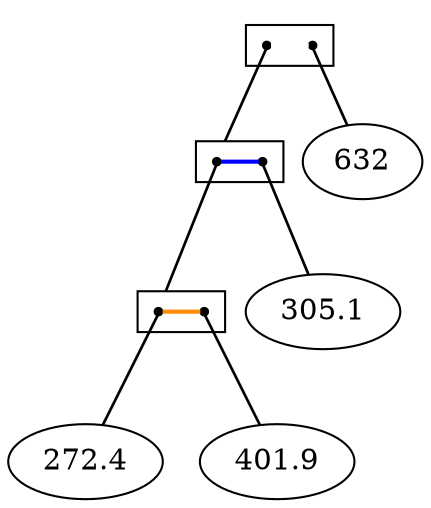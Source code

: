 strict digraph diagnostic_100_1 {
	graph [bb="0,0,198.64,235.6",
		compound=true,
		newrank=true
	];
	node [label="\N"];
	subgraph "CL_(((2724-4019)-3051)-632)" {
		graph [bb="114.05,208,156.05,227.6",
			cluster=true,
			rank=same
		];
		"PT_((2724-4019)-3051)"	[height=0.05,
			pos="124.05,217.8",
			shape=point,
			width=0.05];
		PT_632	[height=0.05,
			pos="146.05,217.8",
			shape=point,
			width=0.05];
		"PT_((2724-4019)-3051)" -> PT_632	[arrowhead=none,
			color=white,
			penwidth=2.0,
			pos="126.11,217.8 132.13,217.8 138.15,217.8 144.18,217.8"];
	}
	subgraph "CL_((2724-4019)-3051)" {
		graph [bb="90.047,152.2,132.05,171.8",
			cluster=true,
			rank=same
		];
		"PT_(2724-4019)"	[height=0.05,
			pos="100.05,162",
			shape=point,
			width=0.05];
		PT_3051	[height=0.05,
			pos="122.05,162",
			shape=point,
			width=0.05];
		"PT_(2724-4019)" -> PT_3051	[arrowhead=none,
			color=blue,
			penwidth=2.0,
			pos="102.11,162 108.13,162 114.15,162 120.18,162"];
	}
	subgraph "CL_(2724-4019)" {
		graph [bb="62.047,80.2,104.05,99.8",
			cluster=true,
			rank=same
		];
		PT_2724	[height=0.05,
			pos="72.047,90",
			shape=point,
			width=0.05];
		PT_4019	[height=0.05,
			pos="94.047,90",
			shape=point,
			width=0.05];
		PT_2724 -> PT_4019	[arrowhead=none,
			color=darkorange,
			penwidth=2.0,
			pos="74.109,90 80.132,90 86.155,90 92.178,90"];
	}
	272.4	[height=0.5,
		pos="37.047,18",
		width=1.0291];
	PT_2724 -> 272.4	[arrowhead=none,
		penwidth=1.3,
		pos="71.654,88.214 69.115,83.137 54.846,54.599 45.441,35.789"];
	401.9	[height=0.5,
		pos="129.05,18",
		width=1.0291];
	PT_4019 -> 401.9	[arrowhead=none,
		penwidth=1.3,
		pos="94.44,88.214 96.978,83.137 111.25,54.599 120.65,35.789"];
	"PT_(2724-4019)" -> PT_2724	[arrowhead=none,
		lhead="CL_(2724-4019)",
		penwidth=1.3,
		pos="99.732,160.21 97.384,154.34 82.483,117.09 75.566,99.799"];
	305.1	[height=0.5,
		pos="151.05,90",
		width=1.0291];
	PT_3051 -> 305.1	[arrowhead=none,
		penwidth=1.3,
		pos="122.37,160.21 124.48,155.14 136.3,126.6 144.09,107.79"];
	"PT_((2724-4019)-3051)" -> "PT_(2724-4019)"	[arrowhead=none,
		lhead="CL_((2724-4019)-3051)",
		penwidth=1.3,
		pos="123.63,215.87 121.33,210.71 110.06,185.45 103.97,171.8"];
	632	[height=0.5,
		pos="170.05,162",
		width=0.79437];
	PT_632 -> 632	[arrowhead=none,
		penwidth=1.3,
		pos="146.46,215.87 148.38,211.57 156.53,193.31 162.71,179.44"];
}
